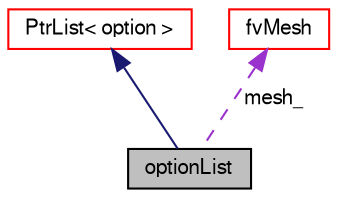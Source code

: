 digraph "optionList"
{
  bgcolor="transparent";
  edge [fontname="FreeSans",fontsize="10",labelfontname="FreeSans",labelfontsize="10"];
  node [fontname="FreeSans",fontsize="10",shape=record];
  Node4 [label="optionList",height=0.2,width=0.4,color="black", fillcolor="grey75", style="filled", fontcolor="black"];
  Node5 -> Node4 [dir="back",color="midnightblue",fontsize="10",style="solid",fontname="FreeSans"];
  Node5 [label="PtrList\< option \>",height=0.2,width=0.4,color="red",URL="$a25914.html"];
  Node7 -> Node4 [dir="back",color="darkorchid3",fontsize="10",style="dashed",label=" mesh_" ,fontname="FreeSans"];
  Node7 [label="fvMesh",height=0.2,width=0.4,color="red",URL="$a22766.html",tooltip="Mesh data needed to do the Finite Volume discretisation. "];
}
